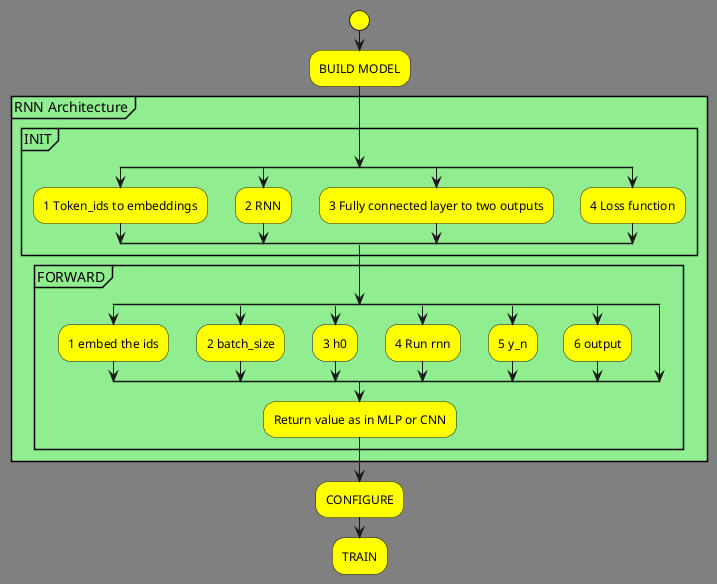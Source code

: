 @startuml rnn1

<style>
activityDiagram {
  BackgroundColor #FFFF00
  BorderColor #33668E
  FontColor #000000
  FontName arial
}

document {
   BackgroundColor gray
}
</style>
start
:BUILD MODEL;
partition #lightgreen RNN Architecture {
    partition #lightgreen INIT {
    split
        :1 Token_ids to embeddings;
    split again
        :2 RNN;
    split again
        :3 Fully connected layer to two outputs;
    split again
        :4 Loss function;
    end split
    }
    partition #lightgreen FORWARD {
        split
        :1 embed the ids;
        split again
        :2 batch_size;
        split again
        :3 h0;
        split again
        :4 Run rnn;
        split again
        :5 y_n;
        split again
        :6 output;
        split again
        end split
        :Return value as in MLP or CNN;
    } 
}
:CONFIGURE;
:TRAIN;
@enduml
